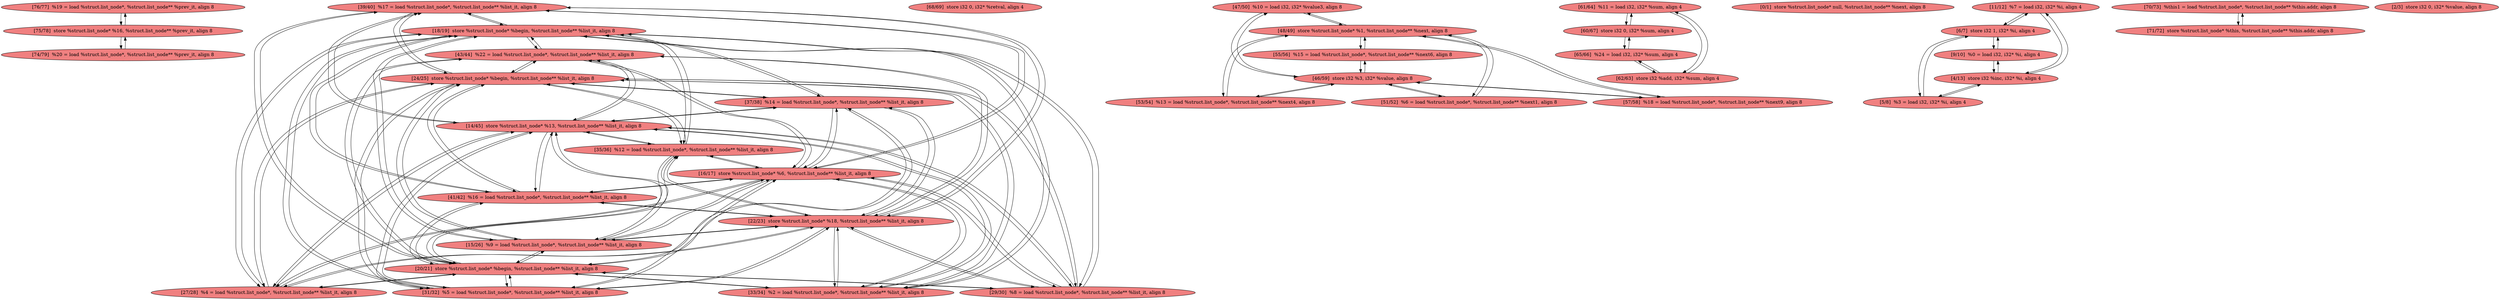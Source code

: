 
digraph G {


node193 [fillcolor=lightcoral,label="[76/77]  %19 = load %struct.list_node*, %struct.list_node** %prev_it, align 8",shape=ellipse,style=filled ]
node191 [fillcolor=lightcoral,label="[39/40]  %17 = load %struct.list_node*, %struct.list_node** %list_it, align 8",shape=ellipse,style=filled ]
node169 [fillcolor=lightcoral,label="[68/69]  store i32 0, i32* %retval, align 4",shape=ellipse,style=filled ]
node165 [fillcolor=lightcoral,label="[18/19]  store %struct.list_node* %begin, %struct.list_node** %list_it, align 8",shape=ellipse,style=filled ]
node168 [fillcolor=lightcoral,label="[47/50]  %10 = load i32, i32* %value3, align 8",shape=ellipse,style=filled ]
node167 [fillcolor=lightcoral,label="[48/49]  store %struct.list_node* %1, %struct.list_node** %next, align 8",shape=ellipse,style=filled ]
node163 [fillcolor=lightcoral,label="[61/64]  %11 = load i32, i32* %sum, align 4",shape=ellipse,style=filled ]
node182 [fillcolor=lightcoral,label="[53/54]  %13 = load %struct.list_node*, %struct.list_node** %next4, align 8",shape=ellipse,style=filled ]
node162 [fillcolor=lightcoral,label="[60/67]  store i32 0, i32* %sum, align 4",shape=ellipse,style=filled ]
node161 [fillcolor=lightcoral,label="[27/28]  %4 = load %struct.list_node*, %struct.list_node** %list_it, align 8",shape=ellipse,style=filled ]
node154 [fillcolor=lightcoral,label="[0/1]  store %struct.list_node* null, %struct.list_node** %next, align 8",shape=ellipse,style=filled ]
node190 [fillcolor=lightcoral,label="[75/78]  store %struct.list_node* %16, %struct.list_node** %prev_it, align 8",shape=ellipse,style=filled ]
node159 [fillcolor=lightcoral,label="[20/21]  store %struct.list_node* %begin, %struct.list_node** %list_it, align 8",shape=ellipse,style=filled ]
node171 [fillcolor=lightcoral,label="[29/30]  %8 = load %struct.list_node*, %struct.list_node** %list_it, align 8",shape=ellipse,style=filled ]
node192 [fillcolor=lightcoral,label="[22/23]  store %struct.list_node* %18, %struct.list_node** %list_it, align 8",shape=ellipse,style=filled ]
node166 [fillcolor=lightcoral,label="[51/52]  %6 = load %struct.list_node*, %struct.list_node** %next1, align 8",shape=ellipse,style=filled ]
node164 [fillcolor=lightcoral,label="[11/12]  %7 = load i32, i32* %i, align 4",shape=ellipse,style=filled ]
node174 [fillcolor=lightcoral,label="[6/7]  store i32 1, i32* %i, align 4",shape=ellipse,style=filled ]
node187 [fillcolor=lightcoral,label="[33/34]  %2 = load %struct.list_node*, %struct.list_node** %list_it, align 8",shape=ellipse,style=filled ]
node160 [fillcolor=lightcoral,label="[5/8]  %3 = load i32, i32* %i, align 4",shape=ellipse,style=filled ]
node172 [fillcolor=lightcoral,label="[57/58]  %18 = load %struct.list_node*, %struct.list_node** %next9, align 8",shape=ellipse,style=filled ]
node180 [fillcolor=lightcoral,label="[16/17]  store %struct.list_node* %6, %struct.list_node** %list_it, align 8",shape=ellipse,style=filled ]
node157 [fillcolor=lightcoral,label="[14/45]  store %struct.list_node* %13, %struct.list_node** %list_it, align 8",shape=ellipse,style=filled ]
node186 [fillcolor=lightcoral,label="[55/56]  %15 = load %struct.list_node*, %struct.list_node** %next6, align 8",shape=ellipse,style=filled ]
node158 [fillcolor=lightcoral,label="[46/59]  store i32 %3, i32* %value, align 8",shape=ellipse,style=filled ]
node170 [fillcolor=lightcoral,label="[70/73]  %this1 = load %struct.list_node*, %struct.list_node** %this.addr, align 8",shape=ellipse,style=filled ]
node173 [fillcolor=lightcoral,label="[31/32]  %5 = load %struct.list_node*, %struct.list_node** %list_it, align 8",shape=ellipse,style=filled ]
node175 [fillcolor=lightcoral,label="[74/79]  %20 = load %struct.list_node*, %struct.list_node** %prev_it, align 8",shape=ellipse,style=filled ]
node156 [fillcolor=lightcoral,label="[4/13]  store i32 %inc, i32* %i, align 4",shape=ellipse,style=filled ]
node176 [fillcolor=lightcoral,label="[15/26]  %9 = load %struct.list_node*, %struct.list_node** %list_it, align 8",shape=ellipse,style=filled ]
node183 [fillcolor=lightcoral,label="[41/42]  %16 = load %struct.list_node*, %struct.list_node** %list_it, align 8",shape=ellipse,style=filled ]
node184 [fillcolor=lightcoral,label="[65/66]  %24 = load i32, i32* %sum, align 4",shape=ellipse,style=filled ]
node177 [fillcolor=lightcoral,label="[9/10]  %0 = load i32, i32* %i, align 4",shape=ellipse,style=filled ]
node178 [fillcolor=lightcoral,label="[62/63]  store i32 %add, i32* %sum, align 4",shape=ellipse,style=filled ]
node179 [fillcolor=lightcoral,label="[71/72]  store %struct.list_node* %this, %struct.list_node** %this.addr, align 8",shape=ellipse,style=filled ]
node181 [fillcolor=lightcoral,label="[35/36]  %12 = load %struct.list_node*, %struct.list_node** %list_it, align 8",shape=ellipse,style=filled ]
node155 [fillcolor=lightcoral,label="[2/3]  store i32 0, i32* %value, align 8",shape=ellipse,style=filled ]
node185 [fillcolor=lightcoral,label="[37/38]  %14 = load %struct.list_node*, %struct.list_node** %list_it, align 8",shape=ellipse,style=filled ]
node188 [fillcolor=lightcoral,label="[43/44]  %22 = load %struct.list_node*, %struct.list_node** %list_it, align 8",shape=ellipse,style=filled ]
node189 [fillcolor=lightcoral,label="[24/25]  store %struct.list_node* %begin, %struct.list_node** %list_it, align 8",shape=ellipse,style=filled ]

node188->node159 [ ]
node162->node184 [ ]
node185->node165 [ ]
node159->node191 [ ]
node157->node181 [ ]
node191->node159 [ ]
node164->node156 [ ]
node174->node177 [ ]
node180->node191 [ ]
node165->node185 [ ]
node180->node183 [ ]
node183->node180 [ ]
node159->node181 [ ]
node180->node176 [ ]
node176->node180 [ ]
node181->node165 [ ]
node191->node180 [ ]
node173->node189 [ ]
node189->node173 [ ]
node157->node185 [ ]
node186->node158 [ ]
node157->node161 [ ]
node158->node182 [ ]
node182->node158 [ ]
node177->node156 [ ]
node171->node159 [ ]
node159->node171 [ ]
node180->node187 [ ]
node158->node172 [ ]
node173->node192 [ ]
node162->node163 [ ]
node157->node191 [ ]
node159->node176 [ ]
node192->node173 [ ]
node174->node160 [ ]
node160->node174 [ ]
node157->node176 [ ]
node164->node174 [ ]
node174->node164 [ ]
node188->node165 [ ]
node156->node164 [ ]
node180->node171 [ ]
node182->node167 [ ]
node180->node173 [ ]
node176->node159 [ ]
node173->node180 [ ]
node187->node180 [ ]
node158->node166 [ ]
node171->node165 [ ]
node157->node188 [ ]
node177->node174 [ ]
node166->node158 [ ]
node188->node157 [ ]
node165->node161 [ ]
node161->node189 [ ]
node189->node161 [ ]
node165->node187 [ ]
node192->node185 [ ]
node158->node186 [ ]
node167->node172 [ ]
node176->node157 [ ]
node192->node181 [ ]
node188->node189 [ ]
node172->node158 [ ]
node160->node156 [ ]
node181->node157 [ ]
node159->node173 [ ]
node165->node188 [ ]
node171->node189 [ ]
node171->node192 [ ]
node192->node187 [ ]
node161->node165 [ ]
node159->node183 [ ]
node176->node189 [ ]
node184->node178 [ ]
node186->node167 [ ]
node161->node192 [ ]
node189->node171 [ ]
node185->node157 [ ]
node156->node177 [ ]
node189->node185 [ ]
node192->node171 [ ]
node189->node176 [ ]
node190->node175 [ ]
node184->node162 [ ]
node192->node161 [ ]
node175->node190 [ ]
node163->node178 [ ]
node188->node192 [ ]
node185->node192 [ ]
node180->node181 [ ]
node176->node192 [ ]
node163->node162 [ ]
node192->node191 [ ]
node187->node165 [ ]
node179->node170 [ ]
node157->node183 [ ]
node171->node180 [ ]
node188->node180 [ ]
node193->node190 [ ]
node192->node188 [ ]
node159->node185 [ ]
node192->node176 [ ]
node181->node159 [ ]
node189->node187 [ ]
node183->node189 [ ]
node159->node188 [ ]
node183->node157 [ ]
node165->node181 [ ]
node191->node189 [ ]
node191->node192 [ ]
node190->node193 [ ]
node192->node183 [ ]
node161->node157 [ ]
node180->node185 [ ]
node183->node192 [ ]
node165->node183 [ ]
node189->node188 [ ]
node185->node189 [ ]
node181->node180 [ ]
node172->node167 [ ]
node176->node165 [ ]
node161->node159 [ ]
node187->node192 [ ]
node157->node173 [ ]
node168->node158 [ ]
node185->node180 [ ]
node165->node191 [ ]
node171->node157 [ ]
node168->node167 [ ]
node173->node159 [ ]
node165->node171 [ ]
node187->node157 [ ]
node173->node157 [ ]
node165->node173 [ ]
node187->node189 [ ]
node178->node184 [ ]
node167->node166 [ ]
node159->node187 [ ]
node185->node159 [ ]
node183->node159 [ ]
node181->node189 [ ]
node158->node168 [ ]
node189->node191 [ ]
node187->node159 [ ]
node191->node165 [ ]
node191->node157 [ ]
node166->node167 [ ]
node181->node192 [ ]
node156->node160 [ ]
node167->node186 [ ]
node180->node188 [ ]
node189->node181 [ ]
node159->node161 [ ]
node189->node183 [ ]
node157->node187 [ ]
node167->node182 [ ]
node178->node163 [ ]
node170->node179 [ ]
node165->node176 [ ]
node157->node171 [ ]
node167->node168 [ ]
node161->node180 [ ]
node180->node161 [ ]
node173->node165 [ ]
node183->node165 [ ]


}

